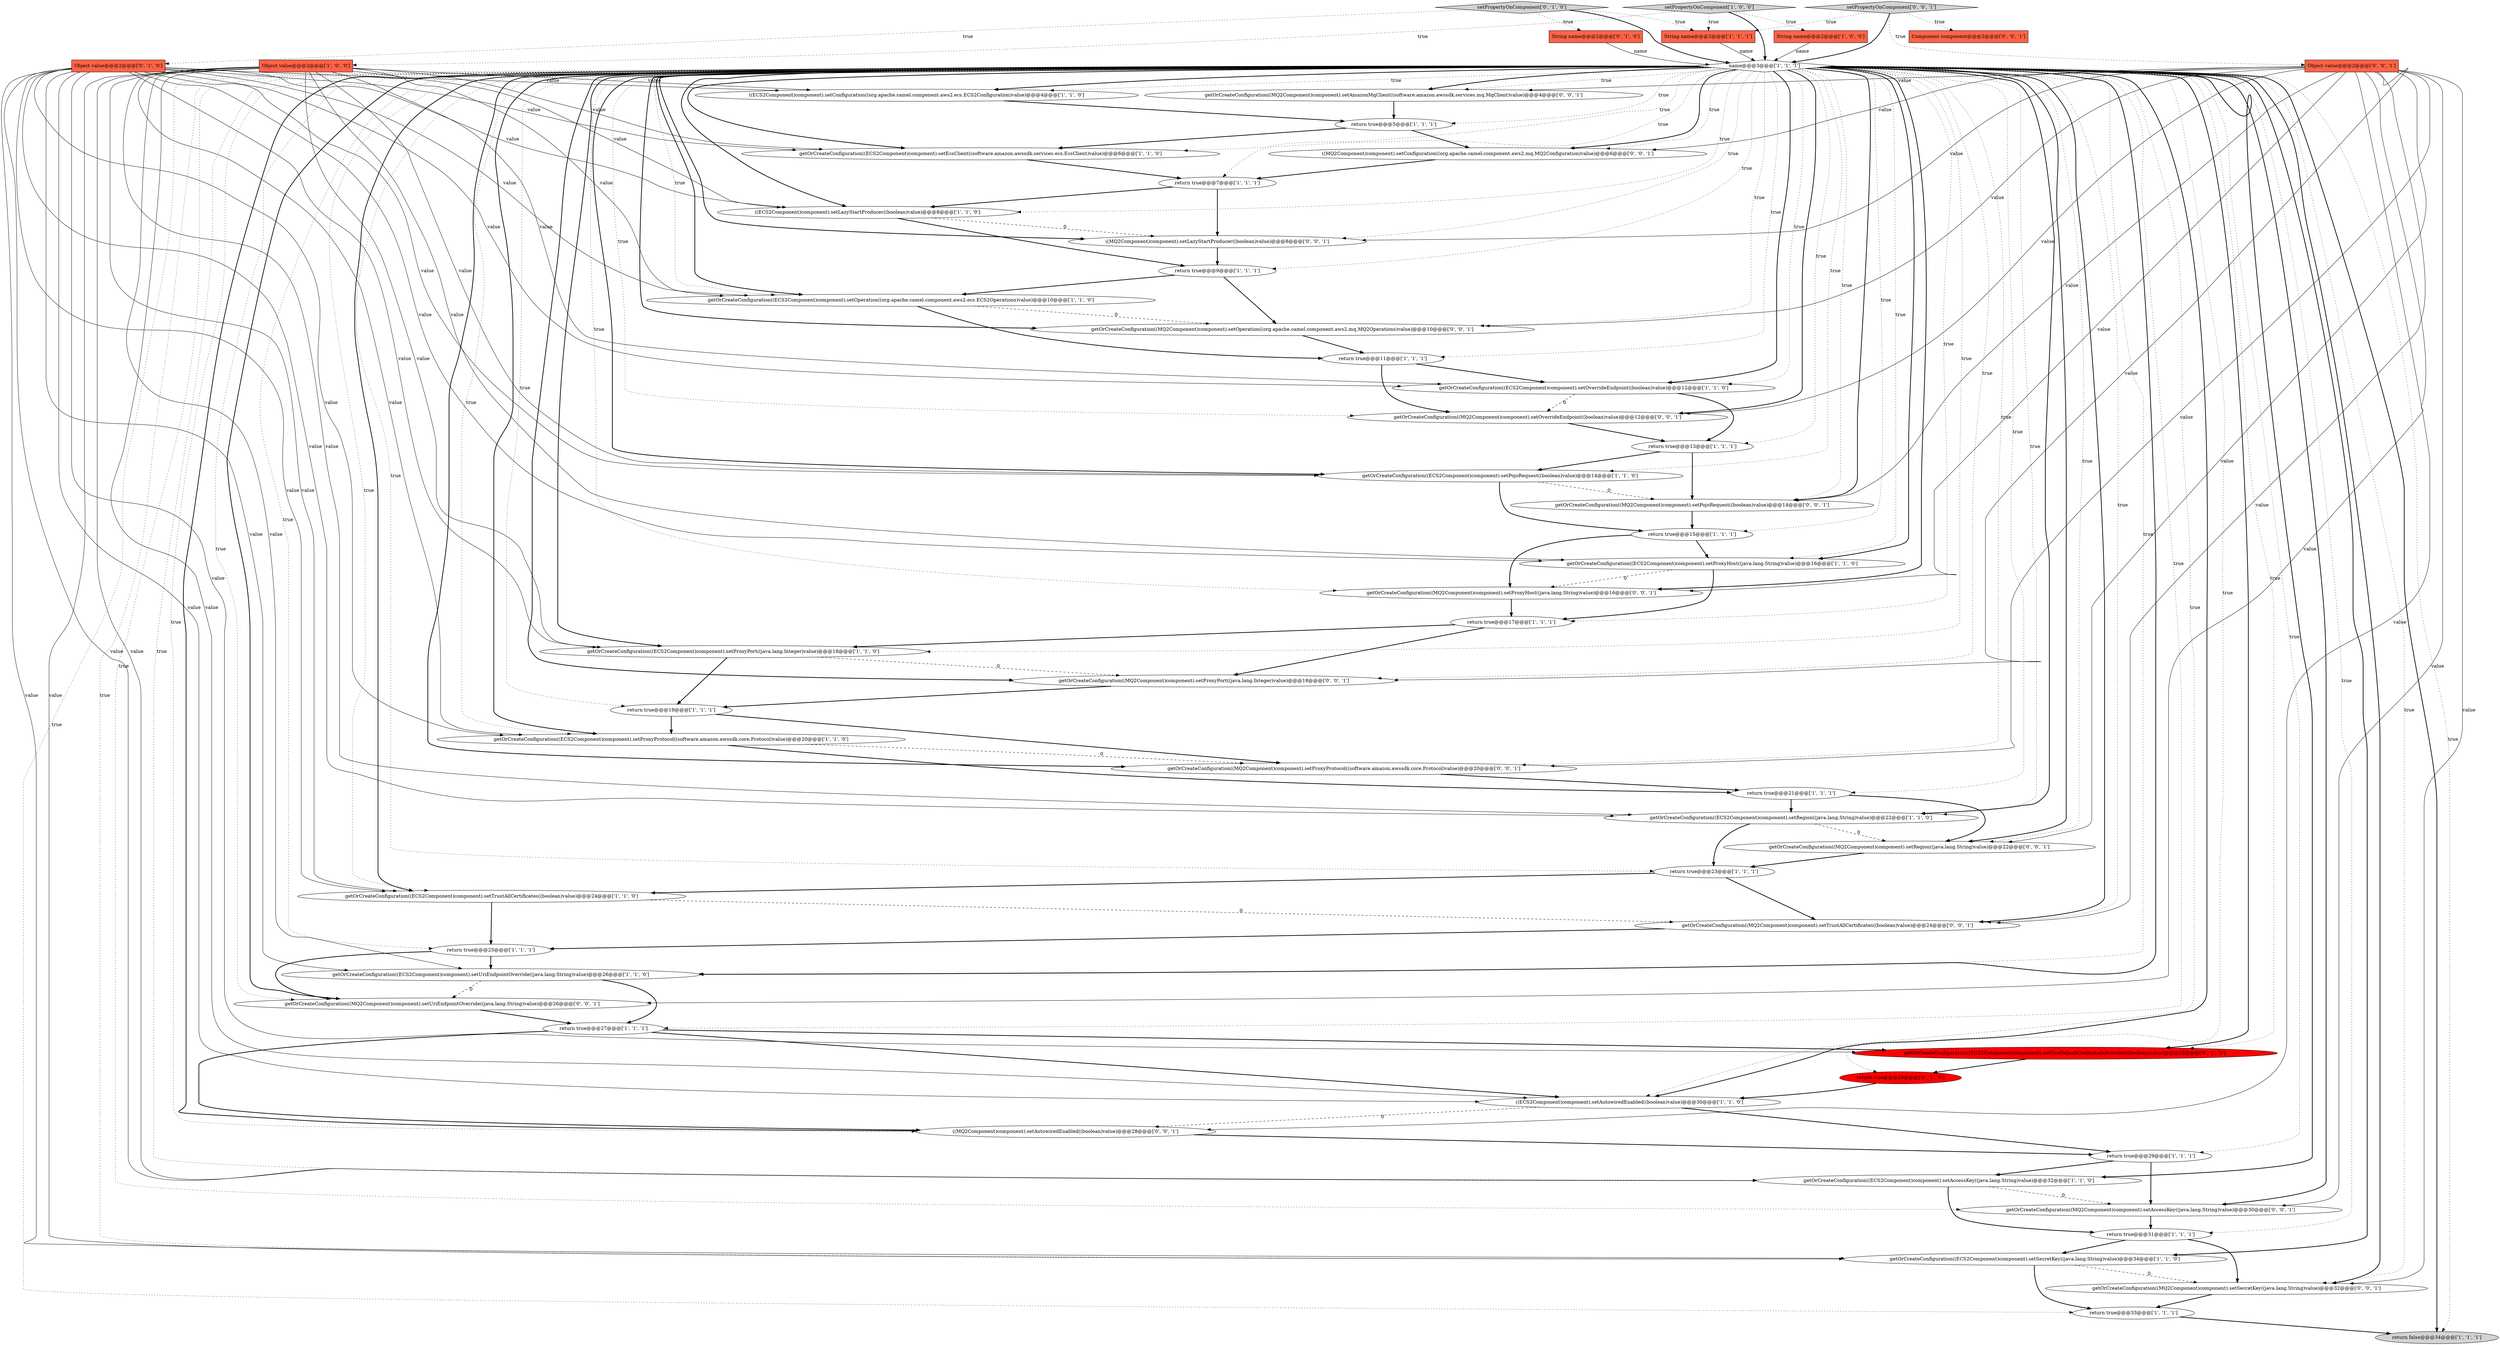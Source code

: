 digraph {
8 [style = filled, label = "return true@@@7@@@['1', '1', '1']", fillcolor = white, shape = ellipse image = "AAA0AAABBB1BBB"];
22 [style = filled, label = "setPropertyOnComponent['1', '0', '0']", fillcolor = lightgray, shape = diamond image = "AAA0AAABBB1BBB"];
35 [style = filled, label = "((ECS2Component)component).setLazyStartProducer((boolean)value)@@@8@@@['1', '1', '0']", fillcolor = white, shape = ellipse image = "AAA0AAABBB1BBB"];
33 [style = filled, label = "return true@@@27@@@['1', '1', '1']", fillcolor = white, shape = ellipse image = "AAA0AAABBB1BBB"];
12 [style = filled, label = "Object value@@@2@@@['1', '0', '0']", fillcolor = tomato, shape = box image = "AAA0AAABBB1BBB"];
53 [style = filled, label = "getOrCreateConfiguration((MQ2Component)component).setOperation((org.apache.camel.component.aws2.mq.MQ2Operations)value)@@@10@@@['0', '0', '1']", fillcolor = white, shape = ellipse image = "AAA0AAABBB3BBB"];
29 [style = filled, label = "getOrCreateConfiguration((ECS2Component)component).setPojoRequest((boolean)value)@@@14@@@['1', '1', '0']", fillcolor = white, shape = ellipse image = "AAA0AAABBB1BBB"];
20 [style = filled, label = "return true@@@33@@@['1', '1', '1']", fillcolor = white, shape = ellipse image = "AAA0AAABBB1BBB"];
13 [style = filled, label = "getOrCreateConfiguration((ECS2Component)component).setAccessKey((java.lang.String)value)@@@32@@@['1', '1', '0']", fillcolor = white, shape = ellipse image = "AAA0AAABBB1BBB"];
56 [style = filled, label = "((MQ2Component)component).setLazyStartProducer((boolean)value)@@@8@@@['0', '0', '1']", fillcolor = white, shape = ellipse image = "AAA0AAABBB3BBB"];
58 [style = filled, label = "getOrCreateConfiguration((MQ2Component)component).setUriEndpointOverride((java.lang.String)value)@@@26@@@['0', '0', '1']", fillcolor = white, shape = ellipse image = "AAA0AAABBB3BBB"];
11 [style = filled, label = "getOrCreateConfiguration((ECS2Component)component).setOperation((org.apache.camel.component.aws2.ecs.ECS2Operations)value)@@@10@@@['1', '1', '0']", fillcolor = white, shape = ellipse image = "AAA0AAABBB1BBB"];
21 [style = filled, label = "((ECS2Component)component).setAutowiredEnabled((boolean)value)@@@30@@@['1', '1', '0']", fillcolor = white, shape = ellipse image = "AAA0AAABBB1BBB"];
52 [style = filled, label = "getOrCreateConfiguration((MQ2Component)component).setProxyPort((java.lang.Integer)value)@@@18@@@['0', '0', '1']", fillcolor = white, shape = ellipse image = "AAA0AAABBB3BBB"];
3 [style = filled, label = "getOrCreateConfiguration((ECS2Component)component).setProxyPort((java.lang.Integer)value)@@@18@@@['1', '1', '0']", fillcolor = white, shape = ellipse image = "AAA0AAABBB1BBB"];
26 [style = filled, label = "String name@@@2@@@['1', '0', '0']", fillcolor = tomato, shape = box image = "AAA0AAABBB1BBB"];
19 [style = filled, label = "getOrCreateConfiguration((ECS2Component)component).setSecretKey((java.lang.String)value)@@@34@@@['1', '1', '0']", fillcolor = white, shape = ellipse image = "AAA0AAABBB1BBB"];
55 [style = filled, label = "getOrCreateConfiguration((MQ2Component)component).setPojoRequest((boolean)value)@@@14@@@['0', '0', '1']", fillcolor = white, shape = ellipse image = "AAA0AAABBB3BBB"];
36 [style = filled, label = "String name@@@2@@@['0', '1', '0']", fillcolor = tomato, shape = box image = "AAA0AAABBB2BBB"];
15 [style = filled, label = "return true@@@21@@@['1', '1', '1']", fillcolor = white, shape = ellipse image = "AAA0AAABBB1BBB"];
40 [style = filled, label = "Object value@@@2@@@['0', '1', '0']", fillcolor = tomato, shape = box image = "AAA0AAABBB2BBB"];
38 [style = filled, label = "getOrCreateConfiguration((ECS2Component)component).setUseDefaultCredentialsProvider((boolean)value)@@@28@@@['0', '1', '0']", fillcolor = red, shape = ellipse image = "AAA1AAABBB2BBB"];
49 [style = filled, label = "Component component@@@2@@@['0', '0', '1']", fillcolor = tomato, shape = box image = "AAA0AAABBB3BBB"];
2 [style = filled, label = "return true@@@17@@@['1', '1', '1']", fillcolor = white, shape = ellipse image = "AAA0AAABBB1BBB"];
27 [style = filled, label = "return true@@@13@@@['1', '1', '1']", fillcolor = white, shape = ellipse image = "AAA0AAABBB1BBB"];
28 [style = filled, label = "return false@@@34@@@['1', '1', '1']", fillcolor = lightgray, shape = ellipse image = "AAA0AAABBB1BBB"];
17 [style = filled, label = "getOrCreateConfiguration((ECS2Component)component).setProxyProtocol((software.amazon.awssdk.core.Protocol)value)@@@20@@@['1', '1', '0']", fillcolor = white, shape = ellipse image = "AAA0AAABBB1BBB"];
43 [style = filled, label = "getOrCreateConfiguration((MQ2Component)component).setOverrideEndpoint((boolean)value)@@@12@@@['0', '0', '1']", fillcolor = white, shape = ellipse image = "AAA0AAABBB3BBB"];
57 [style = filled, label = "((MQ2Component)component).setConfiguration((org.apache.camel.component.aws2.mq.MQ2Configuration)value)@@@6@@@['0', '0', '1']", fillcolor = white, shape = ellipse image = "AAA0AAABBB3BBB"];
37 [style = filled, label = "return true@@@29@@@['0', '1', '0']", fillcolor = red, shape = ellipse image = "AAA1AAABBB2BBB"];
1 [style = filled, label = "name@@@3@@@['1', '1', '1']", fillcolor = white, shape = diamond image = "AAA0AAABBB1BBB"];
24 [style = filled, label = "getOrCreateConfiguration((ECS2Component)component).setEcsClient((software.amazon.awssdk.services.ecs.EcsClient)value)@@@6@@@['1', '1', '0']", fillcolor = white, shape = ellipse image = "AAA0AAABBB1BBB"];
16 [style = filled, label = "return true@@@9@@@['1', '1', '1']", fillcolor = white, shape = ellipse image = "AAA0AAABBB1BBB"];
25 [style = filled, label = "return true@@@11@@@['1', '1', '1']", fillcolor = white, shape = ellipse image = "AAA0AAABBB1BBB"];
32 [style = filled, label = "String name@@@2@@@['1', '1', '1']", fillcolor = tomato, shape = box image = "AAA0AAABBB1BBB"];
14 [style = filled, label = "return true@@@31@@@['1', '1', '1']", fillcolor = white, shape = ellipse image = "AAA0AAABBB1BBB"];
5 [style = filled, label = "return true@@@25@@@['1', '1', '1']", fillcolor = white, shape = ellipse image = "AAA0AAABBB1BBB"];
7 [style = filled, label = "return true@@@19@@@['1', '1', '1']", fillcolor = white, shape = ellipse image = "AAA0AAABBB1BBB"];
41 [style = filled, label = "getOrCreateConfiguration((MQ2Component)component).setTrustAllCertificates((boolean)value)@@@24@@@['0', '0', '1']", fillcolor = white, shape = ellipse image = "AAA0AAABBB3BBB"];
50 [style = filled, label = "getOrCreateConfiguration((MQ2Component)component).setAccessKey((java.lang.String)value)@@@30@@@['0', '0', '1']", fillcolor = white, shape = ellipse image = "AAA0AAABBB3BBB"];
30 [style = filled, label = "return true@@@15@@@['1', '1', '1']", fillcolor = white, shape = ellipse image = "AAA0AAABBB1BBB"];
45 [style = filled, label = "getOrCreateConfiguration((MQ2Component)component).setProxyHost((java.lang.String)value)@@@16@@@['0', '0', '1']", fillcolor = white, shape = ellipse image = "AAA0AAABBB3BBB"];
44 [style = filled, label = "Object value@@@2@@@['0', '0', '1']", fillcolor = tomato, shape = box image = "AAA0AAABBB3BBB"];
54 [style = filled, label = "getOrCreateConfiguration((MQ2Component)component).setProxyProtocol((software.amazon.awssdk.core.Protocol)value)@@@20@@@['0', '0', '1']", fillcolor = white, shape = ellipse image = "AAA0AAABBB3BBB"];
18 [style = filled, label = "getOrCreateConfiguration((ECS2Component)component).setRegion((java.lang.String)value)@@@22@@@['1', '1', '0']", fillcolor = white, shape = ellipse image = "AAA0AAABBB1BBB"];
46 [style = filled, label = "getOrCreateConfiguration((MQ2Component)component).setAmazonMqClient((software.amazon.awssdk.services.mq.MqClient)value)@@@4@@@['0', '0', '1']", fillcolor = white, shape = ellipse image = "AAA0AAABBB3BBB"];
48 [style = filled, label = "setPropertyOnComponent['0', '0', '1']", fillcolor = lightgray, shape = diamond image = "AAA0AAABBB3BBB"];
4 [style = filled, label = "getOrCreateConfiguration((ECS2Component)component).setTrustAllCertificates((boolean)value)@@@24@@@['1', '1', '0']", fillcolor = white, shape = ellipse image = "AAA0AAABBB1BBB"];
31 [style = filled, label = "getOrCreateConfiguration((ECS2Component)component).setUriEndpointOverride((java.lang.String)value)@@@26@@@['1', '1', '0']", fillcolor = white, shape = ellipse image = "AAA0AAABBB1BBB"];
42 [style = filled, label = "getOrCreateConfiguration((MQ2Component)component).setRegion((java.lang.String)value)@@@22@@@['0', '0', '1']", fillcolor = white, shape = ellipse image = "AAA0AAABBB3BBB"];
0 [style = filled, label = "return true@@@5@@@['1', '1', '1']", fillcolor = white, shape = ellipse image = "AAA0AAABBB1BBB"];
6 [style = filled, label = "getOrCreateConfiguration((ECS2Component)component).setOverrideEndpoint((boolean)value)@@@12@@@['1', '1', '0']", fillcolor = white, shape = ellipse image = "AAA0AAABBB1BBB"];
34 [style = filled, label = "return true@@@29@@@['1', '1', '1']", fillcolor = white, shape = ellipse image = "AAA0AAABBB1BBB"];
47 [style = filled, label = "((MQ2Component)component).setAutowiredEnabled((boolean)value)@@@28@@@['0', '0', '1']", fillcolor = white, shape = ellipse image = "AAA0AAABBB3BBB"];
51 [style = filled, label = "getOrCreateConfiguration((MQ2Component)component).setSecretKey((java.lang.String)value)@@@32@@@['0', '0', '1']", fillcolor = white, shape = ellipse image = "AAA0AAABBB3BBB"];
39 [style = filled, label = "setPropertyOnComponent['0', '1', '0']", fillcolor = lightgray, shape = diamond image = "AAA0AAABBB2BBB"];
9 [style = filled, label = "return true@@@23@@@['1', '1', '1']", fillcolor = white, shape = ellipse image = "AAA0AAABBB1BBB"];
23 [style = filled, label = "((ECS2Component)component).setConfiguration((org.apache.camel.component.aws2.ecs.ECS2Configuration)value)@@@4@@@['1', '1', '0']", fillcolor = white, shape = ellipse image = "AAA0AAABBB1BBB"];
10 [style = filled, label = "getOrCreateConfiguration((ECS2Component)component).setProxyHost((java.lang.String)value)@@@16@@@['1', '1', '0']", fillcolor = white, shape = ellipse image = "AAA0AAABBB1BBB"];
11->53 [style = dashed, label="0"];
39->36 [style = dotted, label="true"];
1->55 [style = bold, label=""];
46->0 [style = bold, label=""];
13->50 [style = dashed, label="0"];
29->30 [style = bold, label=""];
12->6 [style = solid, label="value"];
1->53 [style = dotted, label="true"];
40->19 [style = solid, label="value"];
44->56 [style = solid, label="value"];
44->52 [style = solid, label="value"];
42->9 [style = bold, label=""];
48->44 [style = dotted, label="true"];
57->8 [style = bold, label=""];
1->31 [style = dotted, label="true"];
1->21 [style = dotted, label="true"];
36->1 [style = solid, label="name"];
25->43 [style = bold, label=""];
25->6 [style = bold, label=""];
34->50 [style = bold, label=""];
12->17 [style = solid, label="value"];
40->4 [style = solid, label="value"];
1->13 [style = bold, label=""];
1->34 [style = dotted, label="true"];
1->23 [style = bold, label=""];
1->46 [style = bold, label=""];
1->3 [style = dotted, label="true"];
40->23 [style = solid, label="value"];
1->13 [style = dotted, label="true"];
40->13 [style = solid, label="value"];
1->28 [style = bold, label=""];
12->10 [style = solid, label="value"];
1->54 [style = dotted, label="true"];
1->21 [style = bold, label=""];
0->24 [style = bold, label=""];
44->43 [style = solid, label="value"];
1->6 [style = dotted, label="true"];
40->31 [style = solid, label="value"];
1->23 [style = dotted, label="true"];
1->0 [style = dotted, label="true"];
2->52 [style = bold, label=""];
47->34 [style = bold, label=""];
1->31 [style = bold, label=""];
44->54 [style = solid, label="value"];
13->14 [style = bold, label=""];
48->1 [style = bold, label=""];
1->27 [style = dotted, label="true"];
11->25 [style = bold, label=""];
1->38 [style = bold, label=""];
1->4 [style = bold, label=""];
1->35 [style = dotted, label="true"];
44->45 [style = solid, label="value"];
1->45 [style = dotted, label="true"];
31->58 [style = dashed, label="0"];
1->41 [style = bold, label=""];
1->50 [style = bold, label=""];
12->19 [style = solid, label="value"];
19->20 [style = bold, label=""];
40->17 [style = solid, label="value"];
37->21 [style = bold, label=""];
1->43 [style = dotted, label="true"];
35->56 [style = dashed, label="0"];
1->42 [style = bold, label=""];
40->18 [style = solid, label="value"];
1->35 [style = bold, label=""];
1->4 [style = dotted, label="true"];
40->24 [style = solid, label="value"];
1->58 [style = dotted, label="true"];
12->23 [style = solid, label="value"];
40->35 [style = solid, label="value"];
1->41 [style = dotted, label="true"];
1->30 [style = dotted, label="true"];
1->11 [style = bold, label=""];
1->17 [style = bold, label=""];
12->29 [style = solid, label="value"];
1->18 [style = dotted, label="true"];
18->42 [style = dashed, label="0"];
40->11 [style = solid, label="value"];
1->42 [style = dotted, label="true"];
32->1 [style = solid, label="name"];
40->10 [style = solid, label="value"];
1->33 [style = dotted, label="true"];
1->58 [style = bold, label=""];
33->47 [style = bold, label=""];
19->51 [style = dashed, label="0"];
3->7 [style = bold, label=""];
38->37 [style = bold, label=""];
40->29 [style = solid, label="value"];
1->15 [style = dotted, label="true"];
31->33 [style = bold, label=""];
1->51 [style = bold, label=""];
43->27 [style = bold, label=""];
1->8 [style = dotted, label="true"];
30->10 [style = bold, label=""];
17->15 [style = bold, label=""];
18->9 [style = bold, label=""];
39->40 [style = dotted, label="true"];
56->16 [style = bold, label=""];
1->51 [style = dotted, label="true"];
10->2 [style = bold, label=""];
1->56 [style = bold, label=""];
52->7 [style = bold, label=""];
24->8 [style = bold, label=""];
27->29 [style = bold, label=""];
1->19 [style = bold, label=""];
12->18 [style = solid, label="value"];
22->32 [style = dotted, label="true"];
1->45 [style = bold, label=""];
44->42 [style = solid, label="value"];
10->45 [style = dashed, label="0"];
1->28 [style = dotted, label="true"];
4->41 [style = dashed, label="0"];
0->57 [style = bold, label=""];
1->10 [style = dotted, label="true"];
12->24 [style = solid, label="value"];
7->17 [style = bold, label=""];
1->17 [style = dotted, label="true"];
1->52 [style = bold, label=""];
2->3 [style = bold, label=""];
21->34 [style = bold, label=""];
1->3 [style = bold, label=""];
1->55 [style = dotted, label="true"];
44->53 [style = solid, label="value"];
14->19 [style = bold, label=""];
50->14 [style = bold, label=""];
40->3 [style = solid, label="value"];
44->46 [style = solid, label="value"];
54->15 [style = bold, label=""];
45->2 [style = bold, label=""];
7->54 [style = bold, label=""];
23->0 [style = bold, label=""];
1->19 [style = dotted, label="true"];
8->35 [style = bold, label=""];
51->20 [style = bold, label=""];
40->6 [style = solid, label="value"];
1->46 [style = dotted, label="true"];
6->27 [style = bold, label=""];
44->55 [style = solid, label="value"];
1->6 [style = bold, label=""];
44->58 [style = solid, label="value"];
55->30 [style = bold, label=""];
12->4 [style = solid, label="value"];
44->41 [style = solid, label="value"];
1->57 [style = bold, label=""];
22->26 [style = dotted, label="true"];
44->50 [style = solid, label="value"];
27->55 [style = bold, label=""];
48->32 [style = dotted, label="true"];
21->47 [style = dashed, label="0"];
1->9 [style = dotted, label="true"];
1->54 [style = bold, label=""];
1->47 [style = dotted, label="true"];
40->21 [style = solid, label="value"];
44->51 [style = solid, label="value"];
39->1 [style = bold, label=""];
1->16 [style = dotted, label="true"];
5->58 [style = bold, label=""];
22->1 [style = bold, label=""];
1->29 [style = bold, label=""];
1->37 [style = dotted, label="true"];
1->38 [style = dotted, label="true"];
4->5 [style = bold, label=""];
1->20 [style = dotted, label="true"];
1->56 [style = dotted, label="true"];
3->52 [style = dashed, label="0"];
8->56 [style = bold, label=""];
53->25 [style = bold, label=""];
1->25 [style = dotted, label="true"];
35->16 [style = bold, label=""];
44->47 [style = solid, label="value"];
16->11 [style = bold, label=""];
6->43 [style = dashed, label="0"];
1->43 [style = bold, label=""];
9->4 [style = bold, label=""];
1->11 [style = dotted, label="true"];
1->24 [style = dotted, label="true"];
34->13 [style = bold, label=""];
20->28 [style = bold, label=""];
12->31 [style = solid, label="value"];
14->51 [style = bold, label=""];
1->18 [style = bold, label=""];
1->14 [style = dotted, label="true"];
12->11 [style = solid, label="value"];
29->55 [style = dashed, label="0"];
15->18 [style = bold, label=""];
16->53 [style = bold, label=""];
1->52 [style = dotted, label="true"];
48->49 [style = dotted, label="true"];
22->12 [style = dotted, label="true"];
1->7 [style = dotted, label="true"];
9->41 [style = bold, label=""];
1->29 [style = dotted, label="true"];
58->33 [style = bold, label=""];
12->3 [style = solid, label="value"];
1->47 [style = bold, label=""];
12->35 [style = solid, label="value"];
5->31 [style = bold, label=""];
39->32 [style = dotted, label="true"];
15->42 [style = bold, label=""];
1->24 [style = bold, label=""];
1->50 [style = dotted, label="true"];
26->1 [style = solid, label="name"];
40->38 [style = solid, label="value"];
1->57 [style = dotted, label="true"];
33->38 [style = bold, label=""];
12->13 [style = solid, label="value"];
1->2 [style = dotted, label="true"];
44->57 [style = solid, label="value"];
1->10 [style = bold, label=""];
33->21 [style = bold, label=""];
1->53 [style = bold, label=""];
1->5 [style = dotted, label="true"];
12->21 [style = solid, label="value"];
30->45 [style = bold, label=""];
17->54 [style = dashed, label="0"];
41->5 [style = bold, label=""];
}
